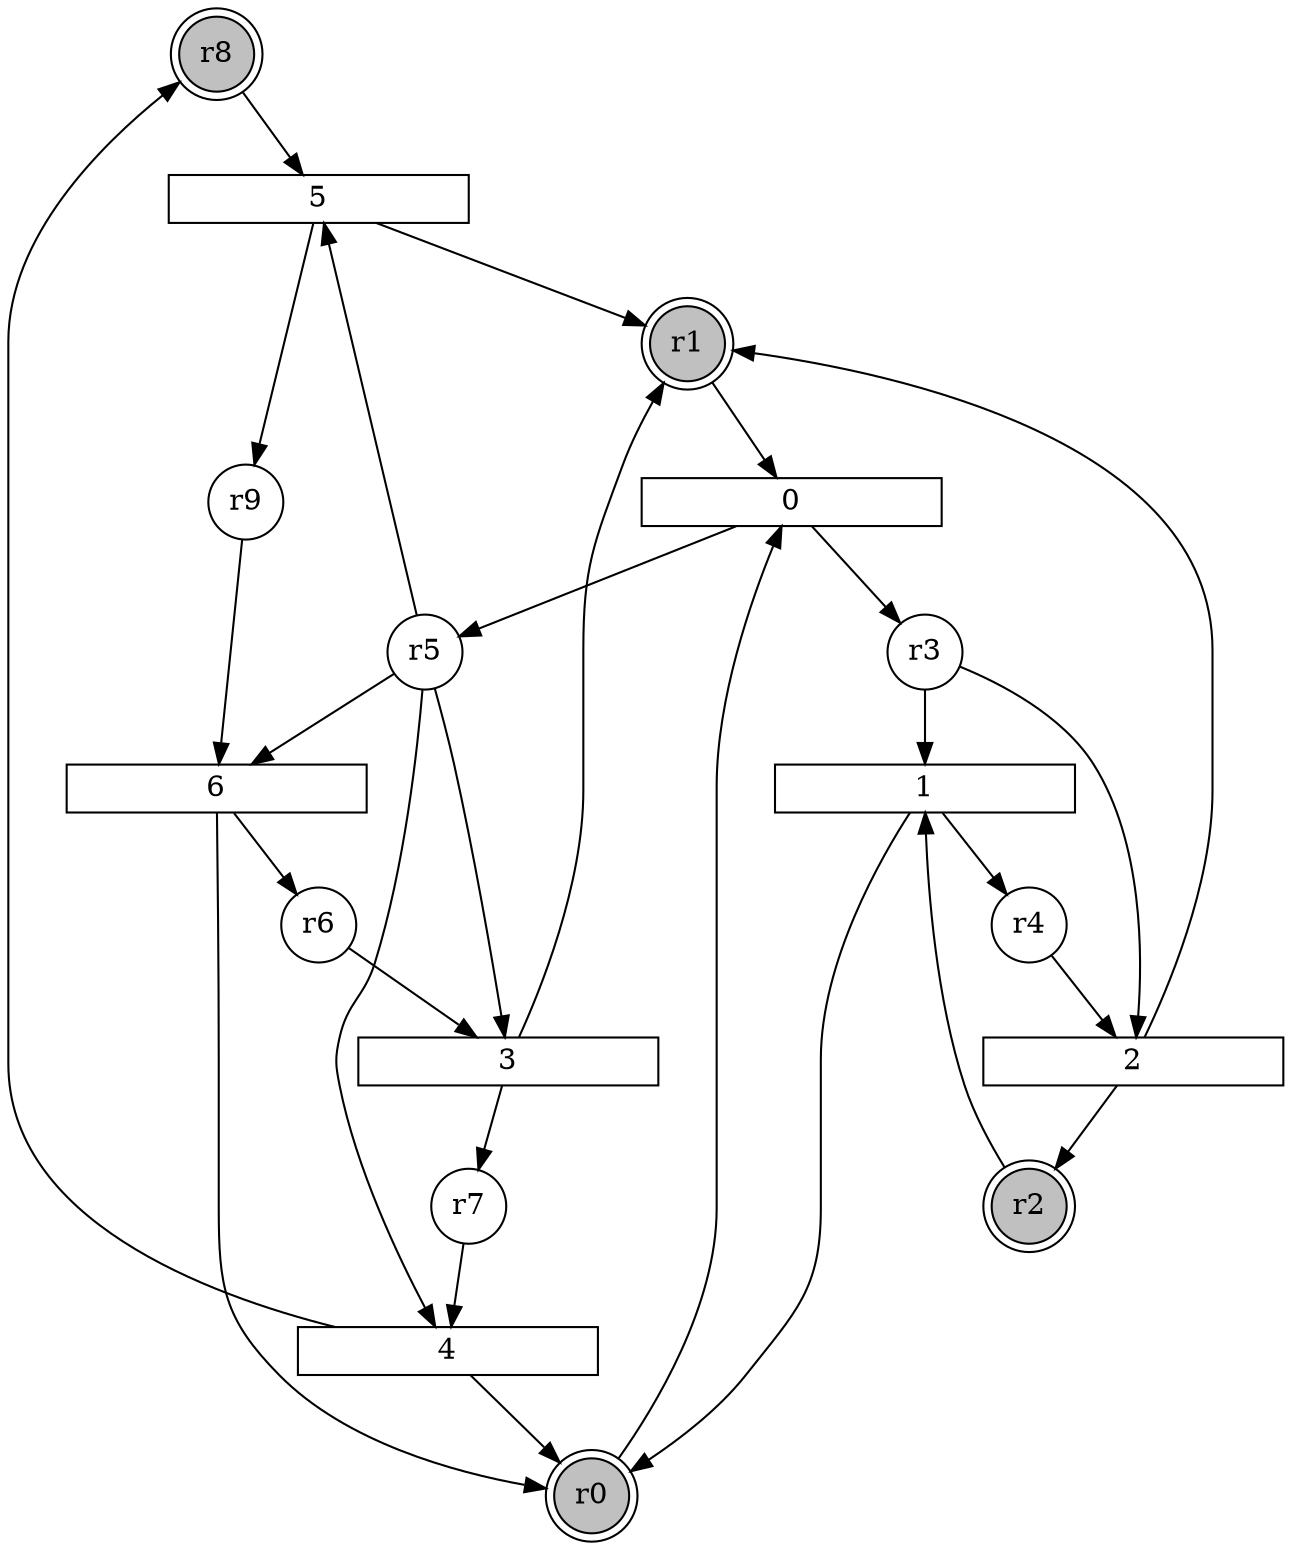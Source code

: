 digraph input14new_PN{
subgraph initial_place {
	node [shape=doublecircle,fixedsize=true, fixedsize = 2, color = black, fillcolor = gray, style = filled];
	r8;
	r2;
	r0;
	r1;
}
subgraph place {     
	node [shape=circle,fixedsize=true, fixedsize = 2];
	r5;
	r3;
	r4;
	r9;
	r7;
	r6;
}
subgraph transitions {
	node [shape=rect,height=0.2,width=2, forcelabels = false];
	0;
	1;
	2;
	3;
	4;
	5;
	6;
}
	r0 -> 0;
	r1 -> 0;
	r2 -> 1;
	r3 -> 1;
	r3 -> 2;
	r4 -> 2;
	r5 -> 3;
	r6 -> 3;
	r5 -> 4;
	r7 -> 4;
	r8 -> 5;
	r5 -> 5;
	r5 -> 6;
	r9 -> 6;
	0 -> r5;
	0 -> r3;
	1 -> r0;
	1 -> r4;
	2 -> r2;
	2 -> r1;
	3 -> r1;
	3 -> r7;
	4 -> r8;
	4 -> r0;
	5 -> r1;
	5 -> r9;
	6 -> r0;
	6 -> r6;
}